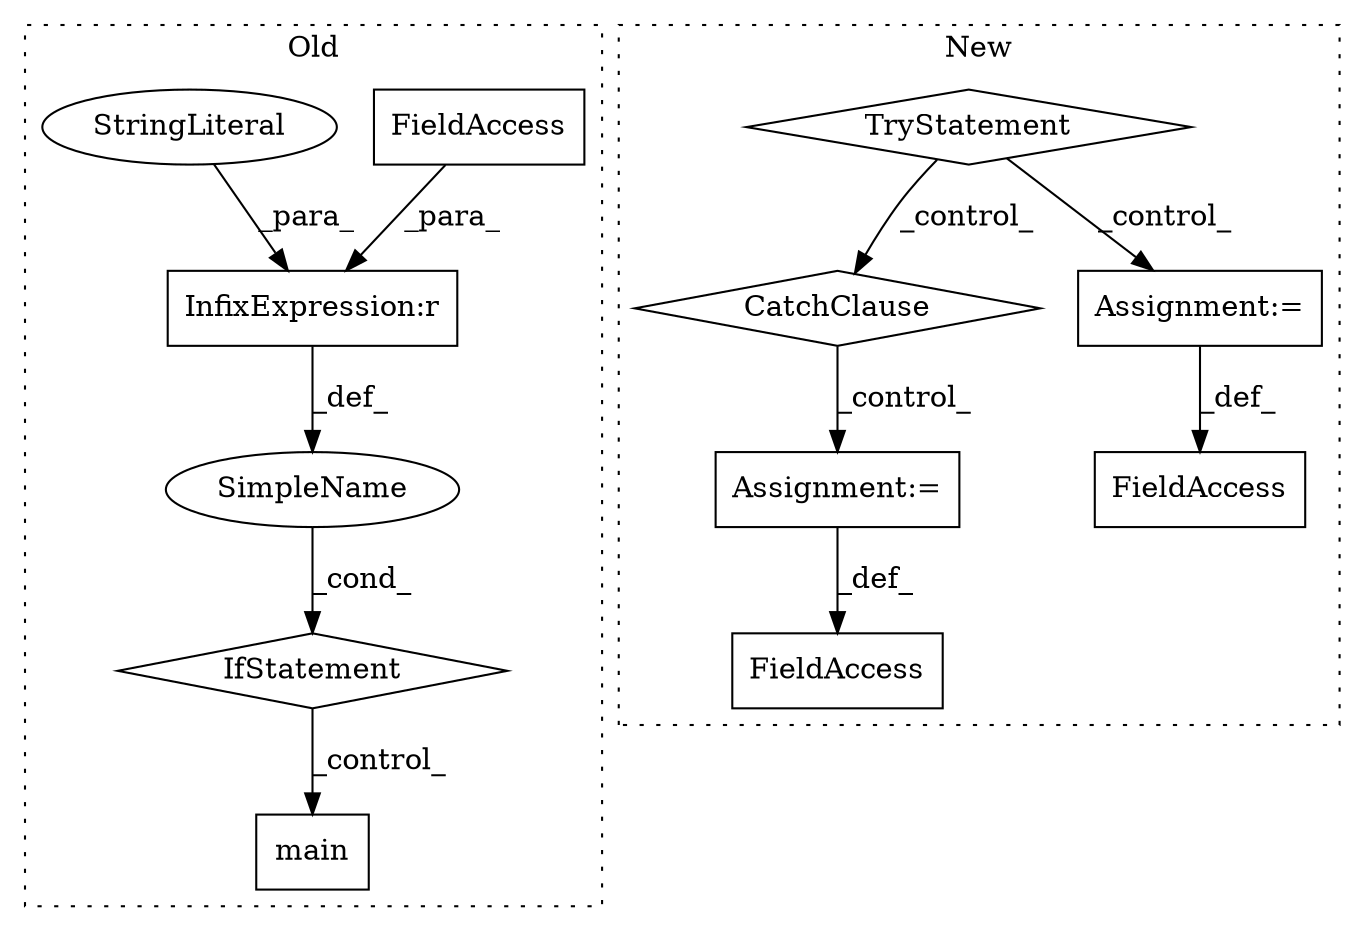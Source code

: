 digraph G {
subgraph cluster0 {
1 [label="IfStatement" a="25" s="21343,21369" l="4,2" shape="diamond"];
4 [label="InfixExpression:r" a="27" s="21355" l="4" shape="box"];
5 [label="FieldAccess" a="22" s="21347" l="8" shape="box"];
6 [label="StringLiteral" a="45" s="21359" l="10" shape="ellipse"];
11 [label="SimpleName" a="42" s="" l="" shape="ellipse"];
12 [label="main" a="32" s="21388" l="6" shape="box"];
label = "Old";
style="dotted";
}
subgraph cluster1 {
2 [label="TryStatement" a="54" s="347" l="4" shape="diamond"];
3 [label="CatchClause" a="12" s="386,420" l="11,2" shape="diamond"];
7 [label="Assignment:=" a="7" s="372" l="1" shape="box"];
8 [label="Assignment:=" a="7" s="443" l="1" shape="box"];
9 [label="FieldAccess" a="22" s="430" l="13" shape="box"];
10 [label="FieldAccess" a="22" s="359" l="13" shape="box"];
label = "New";
style="dotted";
}
1 -> 12 [label="_control_"];
2 -> 3 [label="_control_"];
2 -> 7 [label="_control_"];
3 -> 8 [label="_control_"];
4 -> 11 [label="_def_"];
5 -> 4 [label="_para_"];
6 -> 4 [label="_para_"];
7 -> 10 [label="_def_"];
8 -> 9 [label="_def_"];
11 -> 1 [label="_cond_"];
}
